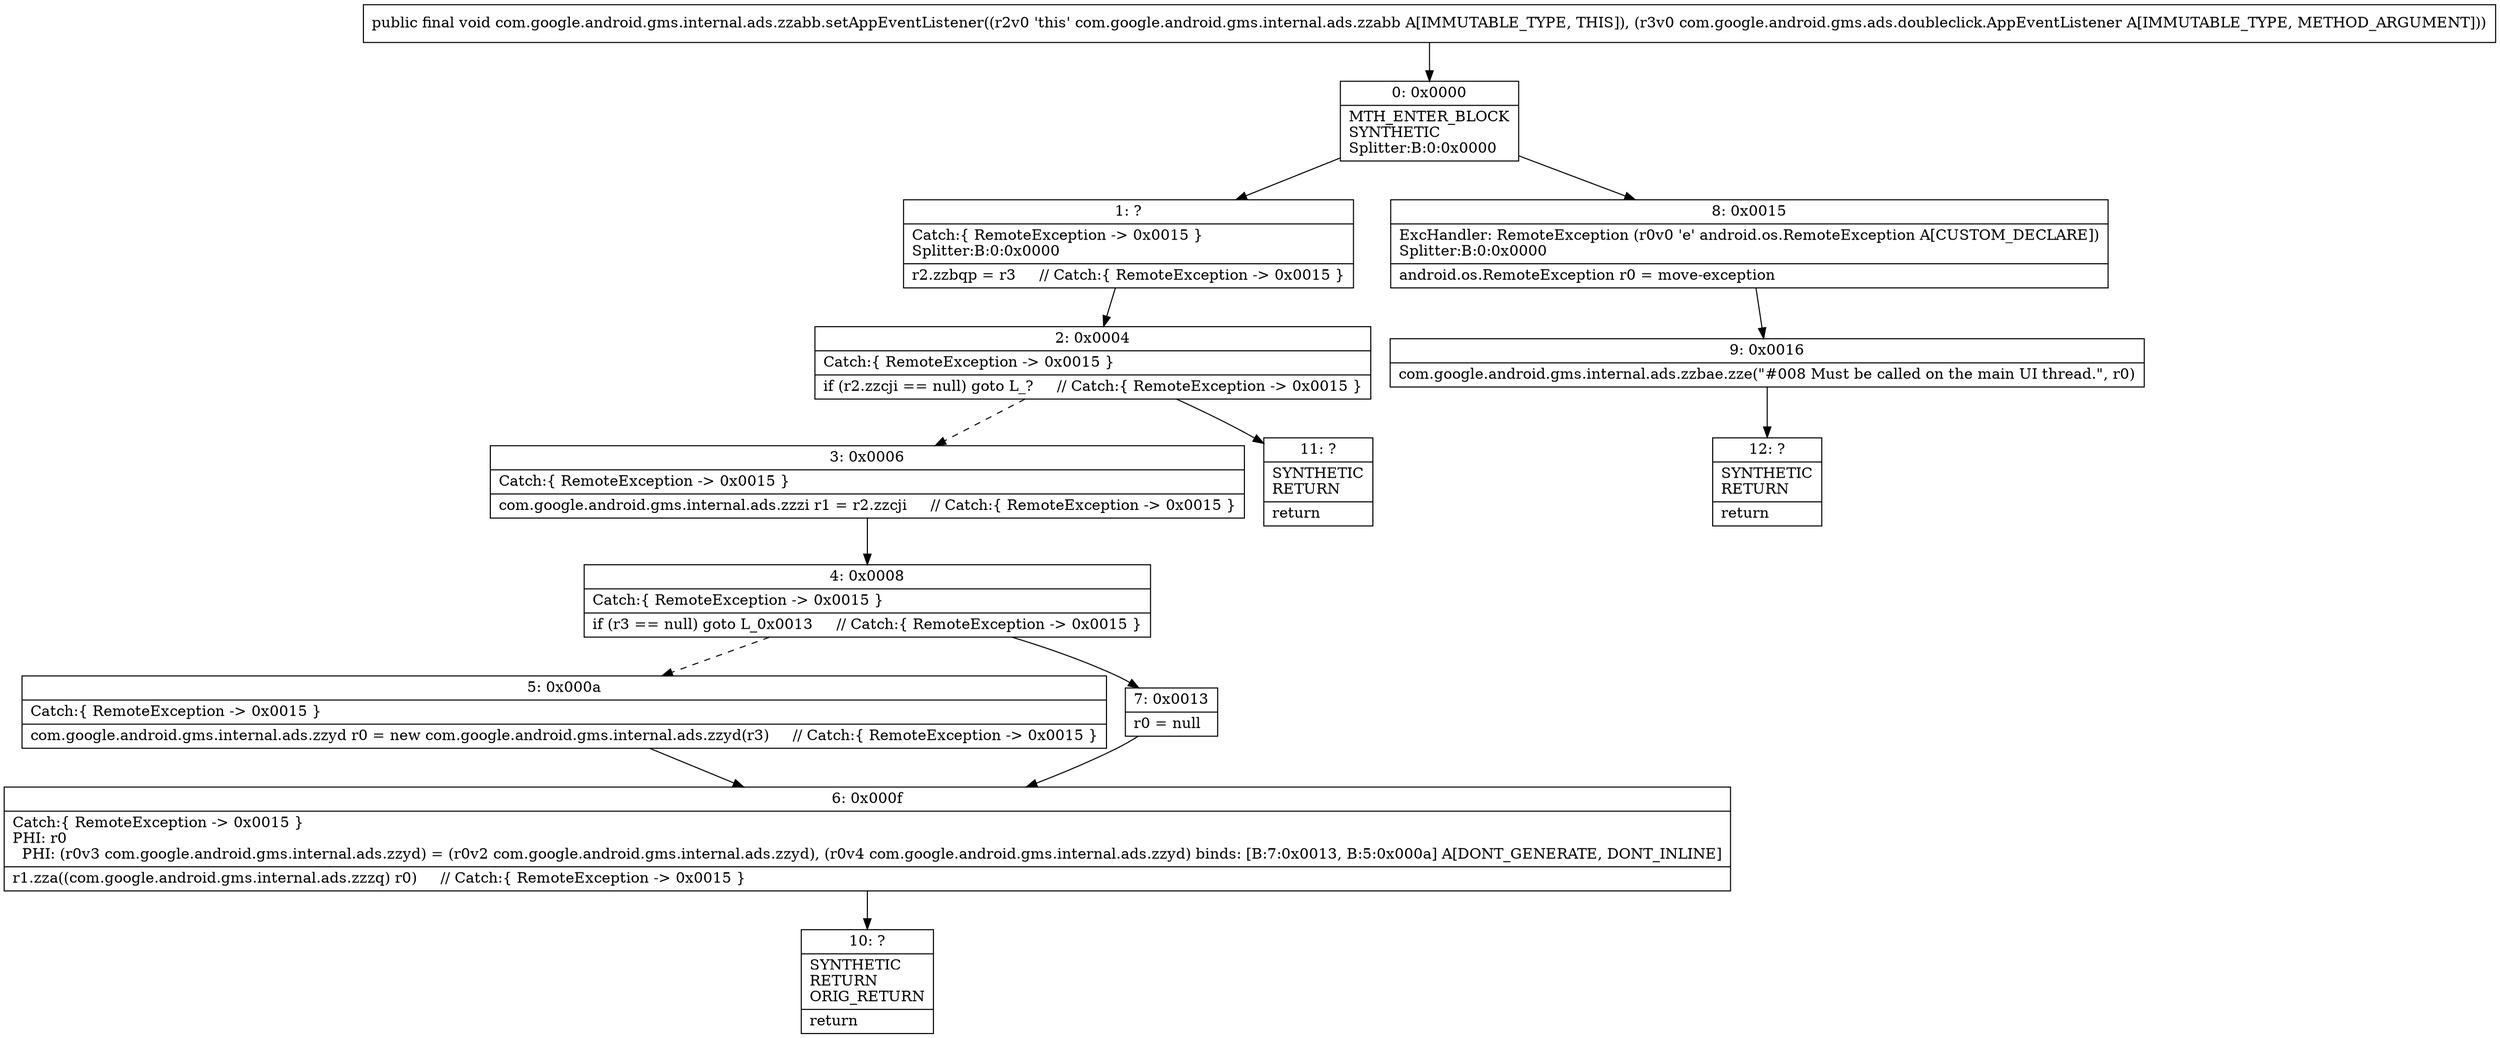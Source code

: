 digraph "CFG forcom.google.android.gms.internal.ads.zzabb.setAppEventListener(Lcom\/google\/android\/gms\/ads\/doubleclick\/AppEventListener;)V" {
Node_0 [shape=record,label="{0\:\ 0x0000|MTH_ENTER_BLOCK\lSYNTHETIC\lSplitter:B:0:0x0000\l}"];
Node_1 [shape=record,label="{1\:\ ?|Catch:\{ RemoteException \-\> 0x0015 \}\lSplitter:B:0:0x0000\l|r2.zzbqp = r3     \/\/ Catch:\{ RemoteException \-\> 0x0015 \}\l}"];
Node_2 [shape=record,label="{2\:\ 0x0004|Catch:\{ RemoteException \-\> 0x0015 \}\l|if (r2.zzcji == null) goto L_?     \/\/ Catch:\{ RemoteException \-\> 0x0015 \}\l}"];
Node_3 [shape=record,label="{3\:\ 0x0006|Catch:\{ RemoteException \-\> 0x0015 \}\l|com.google.android.gms.internal.ads.zzzi r1 = r2.zzcji     \/\/ Catch:\{ RemoteException \-\> 0x0015 \}\l}"];
Node_4 [shape=record,label="{4\:\ 0x0008|Catch:\{ RemoteException \-\> 0x0015 \}\l|if (r3 == null) goto L_0x0013     \/\/ Catch:\{ RemoteException \-\> 0x0015 \}\l}"];
Node_5 [shape=record,label="{5\:\ 0x000a|Catch:\{ RemoteException \-\> 0x0015 \}\l|com.google.android.gms.internal.ads.zzyd r0 = new com.google.android.gms.internal.ads.zzyd(r3)     \/\/ Catch:\{ RemoteException \-\> 0x0015 \}\l}"];
Node_6 [shape=record,label="{6\:\ 0x000f|Catch:\{ RemoteException \-\> 0x0015 \}\lPHI: r0 \l  PHI: (r0v3 com.google.android.gms.internal.ads.zzyd) = (r0v2 com.google.android.gms.internal.ads.zzyd), (r0v4 com.google.android.gms.internal.ads.zzyd) binds: [B:7:0x0013, B:5:0x000a] A[DONT_GENERATE, DONT_INLINE]\l|r1.zza((com.google.android.gms.internal.ads.zzzq) r0)     \/\/ Catch:\{ RemoteException \-\> 0x0015 \}\l}"];
Node_7 [shape=record,label="{7\:\ 0x0013|r0 = null\l}"];
Node_8 [shape=record,label="{8\:\ 0x0015|ExcHandler: RemoteException (r0v0 'e' android.os.RemoteException A[CUSTOM_DECLARE])\lSplitter:B:0:0x0000\l|android.os.RemoteException r0 = move\-exception\l}"];
Node_9 [shape=record,label="{9\:\ 0x0016|com.google.android.gms.internal.ads.zzbae.zze(\"#008 Must be called on the main UI thread.\", r0)\l}"];
Node_10 [shape=record,label="{10\:\ ?|SYNTHETIC\lRETURN\lORIG_RETURN\l|return\l}"];
Node_11 [shape=record,label="{11\:\ ?|SYNTHETIC\lRETURN\l|return\l}"];
Node_12 [shape=record,label="{12\:\ ?|SYNTHETIC\lRETURN\l|return\l}"];
MethodNode[shape=record,label="{public final void com.google.android.gms.internal.ads.zzabb.setAppEventListener((r2v0 'this' com.google.android.gms.internal.ads.zzabb A[IMMUTABLE_TYPE, THIS]), (r3v0 com.google.android.gms.ads.doubleclick.AppEventListener A[IMMUTABLE_TYPE, METHOD_ARGUMENT])) }"];
MethodNode -> Node_0;
Node_0 -> Node_1;
Node_0 -> Node_8;
Node_1 -> Node_2;
Node_2 -> Node_3[style=dashed];
Node_2 -> Node_11;
Node_3 -> Node_4;
Node_4 -> Node_5[style=dashed];
Node_4 -> Node_7;
Node_5 -> Node_6;
Node_6 -> Node_10;
Node_7 -> Node_6;
Node_8 -> Node_9;
Node_9 -> Node_12;
}

